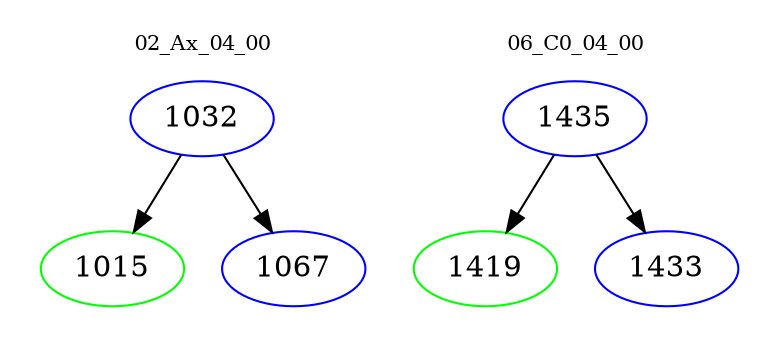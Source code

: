 digraph{
subgraph cluster_0 {
color = white
label = "02_Ax_04_00";
fontsize=10;
T0_1032 [label="1032", color="blue"]
T0_1032 -> T0_1015 [color="black"]
T0_1015 [label="1015", color="green"]
T0_1032 -> T0_1067 [color="black"]
T0_1067 [label="1067", color="blue"]
}
subgraph cluster_1 {
color = white
label = "06_C0_04_00";
fontsize=10;
T1_1435 [label="1435", color="blue"]
T1_1435 -> T1_1419 [color="black"]
T1_1419 [label="1419", color="green"]
T1_1435 -> T1_1433 [color="black"]
T1_1433 [label="1433", color="blue"]
}
}
